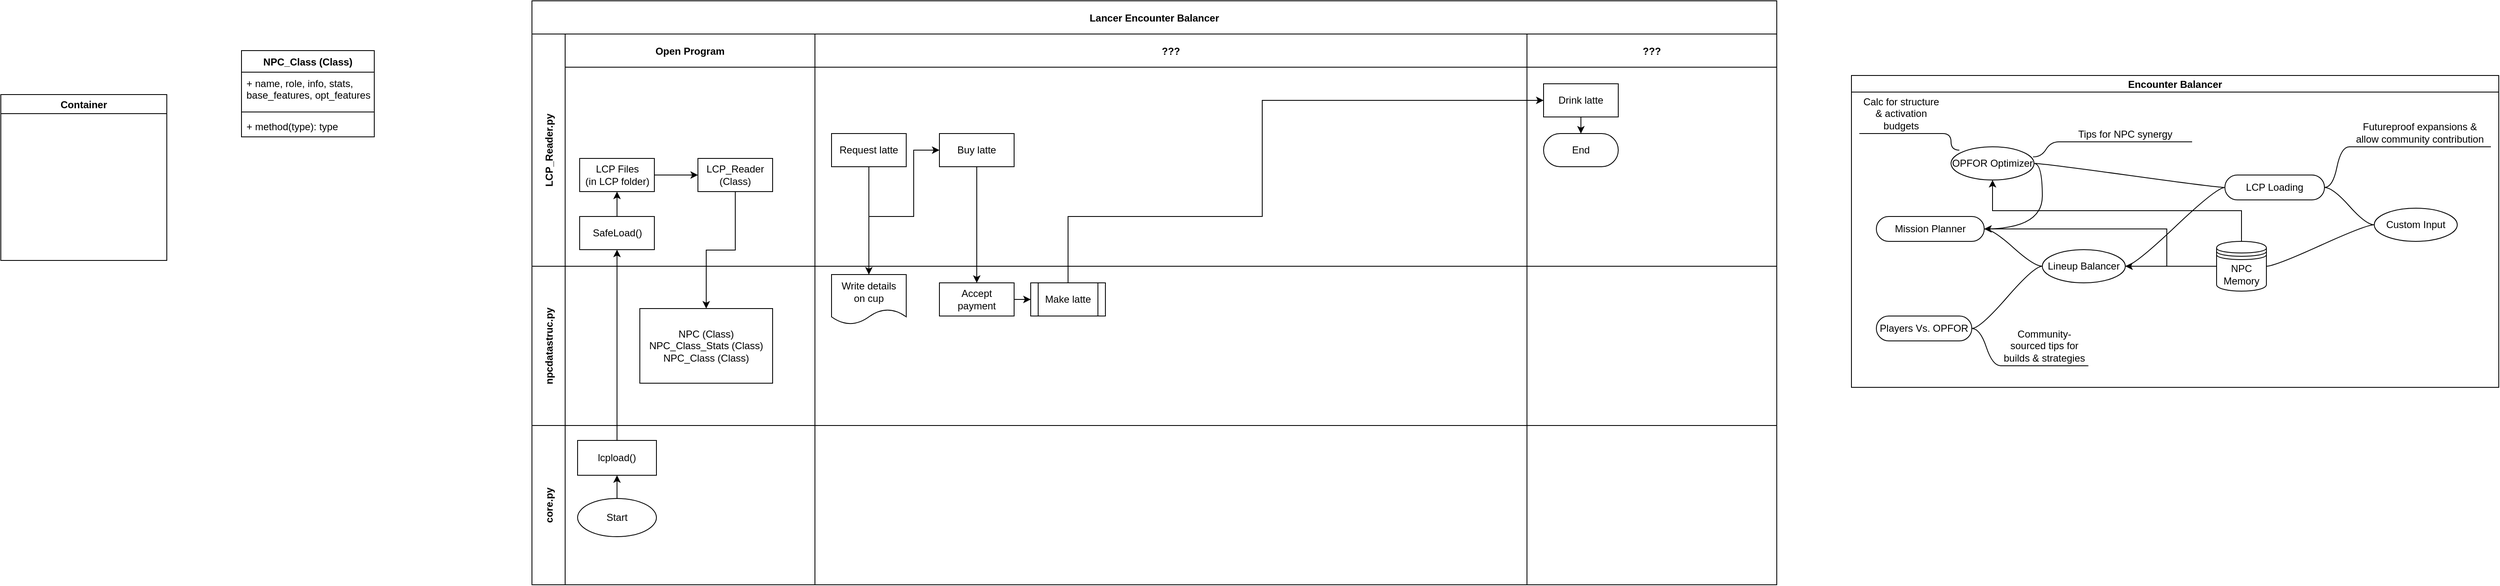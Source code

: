 <mxfile version="20.8.18" type="github">
  <diagram id="kgpKYQtTHZ0yAKxKKP6v" name="Page-1">
    <mxGraphModel dx="2887" dy="887" grid="1" gridSize="10" guides="1" tooltips="1" connect="1" arrows="1" fold="1" page="0" pageScale="1" pageWidth="850" pageHeight="1100" math="0" shadow="0">
      <root>
        <mxCell id="0" />
        <mxCell id="1" parent="0" />
        <mxCell id="3nuBFxr9cyL0pnOWT2aG-1" value="Lancer Encounter Balancer" style="shape=table;childLayout=tableLayout;startSize=40;collapsible=0;recursiveResize=0;expand=0;fillColor=none;fontStyle=1;movable=1;resizable=1;rotatable=1;deletable=1;editable=1;locked=0;connectable=1;swimlaneLine=1;" parent="1" vertex="1">
          <mxGeometry x="-400" y="70" width="1500" height="704" as="geometry" />
        </mxCell>
        <mxCell id="3nuBFxr9cyL0pnOWT2aG-3" value="LCP_Reader.py" style="shape=tableRow;horizontal=0;swimlaneHead=0;swimlaneBody=0;top=0;left=0;bottom=0;right=0;fillColor=none;points=[[0,0.5],[1,0.5]];portConstraint=eastwest;startSize=40;collapsible=0;recursiveResize=0;expand=0;fontStyle=1;" parent="3nuBFxr9cyL0pnOWT2aG-1" vertex="1">
          <mxGeometry y="40" width="1500" height="280" as="geometry" />
        </mxCell>
        <mxCell id="3nuBFxr9cyL0pnOWT2aG-4" value="Open Program" style="swimlane;swimlaneHead=0;swimlaneBody=0;connectable=0;fillColor=none;startSize=40;collapsible=0;recursiveResize=0;expand=0;fontStyle=1;" parent="3nuBFxr9cyL0pnOWT2aG-3" vertex="1">
          <mxGeometry x="40" width="301" height="280" as="geometry">
            <mxRectangle width="301" height="280" as="alternateBounds" />
          </mxGeometry>
        </mxCell>
        <mxCell id="1lE7GIozRxNQ1V0Ag_0a-18" value="" style="edgeStyle=orthogonalEdgeStyle;rounded=0;orthogonalLoop=1;jettySize=auto;html=1;" edge="1" parent="3nuBFxr9cyL0pnOWT2aG-4" source="3nuBFxr9cyL0pnOWT2aG-7" target="1lE7GIozRxNQ1V0Ag_0a-17">
          <mxGeometry relative="1" as="geometry" />
        </mxCell>
        <mxCell id="3nuBFxr9cyL0pnOWT2aG-7" value="SafeLoad()" style="rounded=0;whiteSpace=wrap;html=1;" parent="3nuBFxr9cyL0pnOWT2aG-4" vertex="1">
          <mxGeometry x="17.5" y="220" width="90" height="40" as="geometry" />
        </mxCell>
        <mxCell id="1lE7GIozRxNQ1V0Ag_0a-22" value="" style="edgeStyle=orthogonalEdgeStyle;rounded=0;orthogonalLoop=1;jettySize=auto;html=1;" edge="1" parent="3nuBFxr9cyL0pnOWT2aG-4" source="1lE7GIozRxNQ1V0Ag_0a-17" target="1lE7GIozRxNQ1V0Ag_0a-21">
          <mxGeometry relative="1" as="geometry" />
        </mxCell>
        <mxCell id="1lE7GIozRxNQ1V0Ag_0a-17" value="&lt;div&gt;LCP Files&lt;/div&gt;&lt;div&gt;(in LCP folder)&lt;br&gt;&lt;/div&gt;" style="rounded=0;whiteSpace=wrap;html=1;" vertex="1" parent="3nuBFxr9cyL0pnOWT2aG-4">
          <mxGeometry x="17.5" y="150" width="90" height="40" as="geometry" />
        </mxCell>
        <mxCell id="1lE7GIozRxNQ1V0Ag_0a-21" value="&lt;div&gt;LCP_Reader&lt;/div&gt;&lt;div&gt;(Class)&lt;br&gt;&lt;/div&gt;" style="rounded=0;whiteSpace=wrap;html=1;" vertex="1" parent="3nuBFxr9cyL0pnOWT2aG-4">
          <mxGeometry x="160" y="150" width="90" height="40" as="geometry" />
        </mxCell>
        <mxCell id="3nuBFxr9cyL0pnOWT2aG-8" value="???" style="swimlane;swimlaneHead=0;swimlaneBody=0;connectable=0;fillColor=none;startSize=40;collapsible=0;recursiveResize=0;expand=0;fontStyle=1;" parent="3nuBFxr9cyL0pnOWT2aG-3" vertex="1">
          <mxGeometry x="341" width="858" height="280" as="geometry">
            <mxRectangle width="858" height="280" as="alternateBounds" />
          </mxGeometry>
        </mxCell>
        <mxCell id="3nuBFxr9cyL0pnOWT2aG-9" value="Request latte" style="rounded=0;whiteSpace=wrap;html=1;" parent="3nuBFxr9cyL0pnOWT2aG-8" vertex="1">
          <mxGeometry x="20" y="120" width="90" height="40" as="geometry" />
        </mxCell>
        <mxCell id="3nuBFxr9cyL0pnOWT2aG-10" value="Buy latte" style="rounded=0;whiteSpace=wrap;html=1;" parent="3nuBFxr9cyL0pnOWT2aG-8" vertex="1">
          <mxGeometry x="150" y="120" width="90" height="40" as="geometry" />
        </mxCell>
        <mxCell id="3nuBFxr9cyL0pnOWT2aG-11" value="???" style="swimlane;swimlaneHead=0;swimlaneBody=0;connectable=0;fillColor=none;startSize=40;collapsible=0;recursiveResize=0;expand=0;fontStyle=1;" parent="3nuBFxr9cyL0pnOWT2aG-3" vertex="1">
          <mxGeometry x="1199" width="301" height="280" as="geometry">
            <mxRectangle width="301" height="280" as="alternateBounds" />
          </mxGeometry>
        </mxCell>
        <mxCell id="3nuBFxr9cyL0pnOWT2aG-12" style="edgeStyle=orthogonalEdgeStyle;rounded=0;orthogonalLoop=1;jettySize=auto;html=1;" parent="3nuBFxr9cyL0pnOWT2aG-11" source="3nuBFxr9cyL0pnOWT2aG-13" target="3nuBFxr9cyL0pnOWT2aG-14" edge="1">
          <mxGeometry relative="1" as="geometry" />
        </mxCell>
        <mxCell id="3nuBFxr9cyL0pnOWT2aG-13" value="Drink latte" style="rounded=0;whiteSpace=wrap;html=1;" parent="3nuBFxr9cyL0pnOWT2aG-11" vertex="1">
          <mxGeometry x="20" y="60" width="90" height="40" as="geometry" />
        </mxCell>
        <mxCell id="3nuBFxr9cyL0pnOWT2aG-14" value="End" style="rounded=1;whiteSpace=wrap;html=1;arcSize=50;" parent="3nuBFxr9cyL0pnOWT2aG-11" vertex="1">
          <mxGeometry x="20" y="120" width="90" height="40" as="geometry" />
        </mxCell>
        <mxCell id="3nuBFxr9cyL0pnOWT2aG-25" value="" style="edgeStyle=orthogonalEdgeStyle;rounded=0;orthogonalLoop=1;jettySize=auto;html=1;" parent="3nuBFxr9cyL0pnOWT2aG-1" source="3nuBFxr9cyL0pnOWT2aG-9" target="3nuBFxr9cyL0pnOWT2aG-21" edge="1">
          <mxGeometry relative="1" as="geometry" />
        </mxCell>
        <mxCell id="3nuBFxr9cyL0pnOWT2aG-26" value="" style="edgeStyle=orthogonalEdgeStyle;rounded=0;orthogonalLoop=1;jettySize=auto;html=1;" parent="3nuBFxr9cyL0pnOWT2aG-1" source="3nuBFxr9cyL0pnOWT2aG-21" target="3nuBFxr9cyL0pnOWT2aG-10" edge="1">
          <mxGeometry relative="1" as="geometry">
            <Array as="points">
              <mxPoint x="406" y="260" />
              <mxPoint x="460" y="260" />
              <mxPoint x="460" y="180" />
            </Array>
          </mxGeometry>
        </mxCell>
        <mxCell id="3nuBFxr9cyL0pnOWT2aG-27" value="" style="edgeStyle=orthogonalEdgeStyle;rounded=0;orthogonalLoop=1;jettySize=auto;html=1;" parent="3nuBFxr9cyL0pnOWT2aG-1" source="3nuBFxr9cyL0pnOWT2aG-10" target="3nuBFxr9cyL0pnOWT2aG-20" edge="1">
          <mxGeometry relative="1" as="geometry" />
        </mxCell>
        <mxCell id="3nuBFxr9cyL0pnOWT2aG-28" style="edgeStyle=orthogonalEdgeStyle;rounded=0;orthogonalLoop=1;jettySize=auto;html=1;" parent="3nuBFxr9cyL0pnOWT2aG-1" source="3nuBFxr9cyL0pnOWT2aG-22" target="3nuBFxr9cyL0pnOWT2aG-13" edge="1">
          <mxGeometry relative="1" as="geometry">
            <Array as="points">
              <mxPoint x="646" y="260" />
              <mxPoint x="880" y="260" />
              <mxPoint x="880" y="120" />
            </Array>
          </mxGeometry>
        </mxCell>
        <mxCell id="3nuBFxr9cyL0pnOWT2aG-15" value="npcdatastruc.py" style="shape=tableRow;horizontal=0;swimlaneHead=0;swimlaneBody=0;top=0;left=0;bottom=0;right=0;fillColor=none;points=[[0,0.5],[1,0.5]];portConstraint=eastwest;startSize=40;collapsible=0;recursiveResize=0;expand=0;fontStyle=1;" parent="3nuBFxr9cyL0pnOWT2aG-1" vertex="1">
          <mxGeometry y="320" width="1500" height="192" as="geometry" />
        </mxCell>
        <mxCell id="3nuBFxr9cyL0pnOWT2aG-16" value="" style="swimlane;swimlaneHead=0;swimlaneBody=0;connectable=0;fillColor=none;startSize=0;collapsible=0;recursiveResize=0;expand=0;fontStyle=1;" parent="3nuBFxr9cyL0pnOWT2aG-15" vertex="1">
          <mxGeometry x="40" width="301" height="192" as="geometry">
            <mxRectangle width="301" height="192" as="alternateBounds" />
          </mxGeometry>
        </mxCell>
        <mxCell id="1lE7GIozRxNQ1V0Ag_0a-23" value="&lt;div&gt;NPC (Class)&lt;/div&gt;&lt;div&gt;NPC_Class_Stats (Class)&lt;/div&gt;&lt;div&gt;NPC_Class (Class)&lt;br&gt;&lt;/div&gt;" style="rounded=0;whiteSpace=wrap;html=1;" vertex="1" parent="3nuBFxr9cyL0pnOWT2aG-16">
          <mxGeometry x="90" y="51" width="160" height="90" as="geometry" />
        </mxCell>
        <mxCell id="3nuBFxr9cyL0pnOWT2aG-18" value="" style="swimlane;swimlaneHead=0;swimlaneBody=0;connectable=0;fillColor=none;startSize=0;collapsible=0;recursiveResize=0;expand=0;fontStyle=1;strokeColor=default;" parent="3nuBFxr9cyL0pnOWT2aG-15" vertex="1">
          <mxGeometry x="341" width="858" height="192" as="geometry">
            <mxRectangle width="858" height="192" as="alternateBounds" />
          </mxGeometry>
        </mxCell>
        <mxCell id="3nuBFxr9cyL0pnOWT2aG-19" value="" style="edgeStyle=orthogonalEdgeStyle;rounded=0;orthogonalLoop=1;jettySize=auto;html=1;" parent="3nuBFxr9cyL0pnOWT2aG-18" source="3nuBFxr9cyL0pnOWT2aG-20" target="3nuBFxr9cyL0pnOWT2aG-22" edge="1">
          <mxGeometry relative="1" as="geometry" />
        </mxCell>
        <mxCell id="3nuBFxr9cyL0pnOWT2aG-20" value="Accept&lt;br&gt;payment" style="rounded=0;whiteSpace=wrap;html=1;" parent="3nuBFxr9cyL0pnOWT2aG-18" vertex="1">
          <mxGeometry x="150" y="20" width="90" height="40" as="geometry" />
        </mxCell>
        <mxCell id="3nuBFxr9cyL0pnOWT2aG-21" value="Write details&lt;br&gt;on cup" style="shape=document;whiteSpace=wrap;html=1;boundedLbl=1;" parent="3nuBFxr9cyL0pnOWT2aG-18" vertex="1">
          <mxGeometry x="20" y="10" width="90" height="60" as="geometry" />
        </mxCell>
        <mxCell id="3nuBFxr9cyL0pnOWT2aG-22" value="Make latte" style="shape=process;whiteSpace=wrap;html=1;backgroundOutline=1;" parent="3nuBFxr9cyL0pnOWT2aG-18" vertex="1">
          <mxGeometry x="260" y="20" width="90" height="40" as="geometry" />
        </mxCell>
        <mxCell id="3nuBFxr9cyL0pnOWT2aG-23" value="" style="swimlane;swimlaneHead=0;swimlaneBody=0;connectable=0;fillColor=none;startSize=0;collapsible=0;recursiveResize=0;expand=0;fontStyle=1;" parent="3nuBFxr9cyL0pnOWT2aG-15" vertex="1">
          <mxGeometry x="1199" width="301" height="192" as="geometry">
            <mxRectangle width="301" height="192" as="alternateBounds" />
          </mxGeometry>
        </mxCell>
        <mxCell id="1lE7GIozRxNQ1V0Ag_0a-4" value="core.py" style="shape=tableRow;horizontal=0;swimlaneHead=0;swimlaneBody=0;top=0;left=0;bottom=0;right=0;fillColor=none;points=[[0,0.5],[1,0.5]];portConstraint=eastwest;startSize=40;collapsible=0;recursiveResize=0;expand=0;fontStyle=1;" vertex="1" parent="3nuBFxr9cyL0pnOWT2aG-1">
          <mxGeometry y="512" width="1500" height="192" as="geometry" />
        </mxCell>
        <mxCell id="1lE7GIozRxNQ1V0Ag_0a-5" style="swimlane;swimlaneHead=0;swimlaneBody=0;connectable=0;fillColor=none;startSize=0;collapsible=0;recursiveResize=0;expand=0;fontStyle=1;" vertex="1" parent="1lE7GIozRxNQ1V0Ag_0a-4">
          <mxGeometry x="40" width="301" height="192" as="geometry">
            <mxRectangle width="301" height="192" as="alternateBounds" />
          </mxGeometry>
        </mxCell>
        <mxCell id="1lE7GIozRxNQ1V0Ag_0a-14" value="" style="edgeStyle=orthogonalEdgeStyle;rounded=0;orthogonalLoop=1;jettySize=auto;html=1;entryX=0.5;entryY=1;entryDx=0;entryDy=0;" edge="1" parent="1lE7GIozRxNQ1V0Ag_0a-5" source="1lE7GIozRxNQ1V0Ag_0a-12" target="1lE7GIozRxNQ1V0Ag_0a-13">
          <mxGeometry relative="1" as="geometry" />
        </mxCell>
        <mxCell id="1lE7GIozRxNQ1V0Ag_0a-12" value="Start" style="ellipse;whiteSpace=wrap;html=1;strokeColor=default;" vertex="1" parent="1lE7GIozRxNQ1V0Ag_0a-5">
          <mxGeometry x="15" y="88" width="95" height="46" as="geometry" />
        </mxCell>
        <mxCell id="1lE7GIozRxNQ1V0Ag_0a-13" value="lcpload()" style="rounded=0;whiteSpace=wrap;html=1;strokeColor=default;" vertex="1" parent="1lE7GIozRxNQ1V0Ag_0a-5">
          <mxGeometry x="15" y="18" width="95" height="42" as="geometry" />
        </mxCell>
        <mxCell id="1lE7GIozRxNQ1V0Ag_0a-6" style="swimlane;swimlaneHead=0;swimlaneBody=0;connectable=0;fillColor=none;startSize=0;collapsible=0;recursiveResize=0;expand=0;fontStyle=1;strokeColor=default;" vertex="1" parent="1lE7GIozRxNQ1V0Ag_0a-4">
          <mxGeometry x="341" width="858" height="192" as="geometry">
            <mxRectangle width="858" height="192" as="alternateBounds" />
          </mxGeometry>
        </mxCell>
        <mxCell id="1lE7GIozRxNQ1V0Ag_0a-7" style="swimlane;swimlaneHead=0;swimlaneBody=0;connectable=0;fillColor=none;startSize=0;collapsible=0;recursiveResize=0;expand=0;fontStyle=1;" vertex="1" parent="1lE7GIozRxNQ1V0Ag_0a-4">
          <mxGeometry x="1199" width="301" height="192" as="geometry">
            <mxRectangle width="301" height="192" as="alternateBounds" />
          </mxGeometry>
        </mxCell>
        <mxCell id="1lE7GIozRxNQ1V0Ag_0a-16" value="" style="edgeStyle=orthogonalEdgeStyle;rounded=0;orthogonalLoop=1;jettySize=auto;html=1;entryX=0.5;entryY=1;entryDx=0;entryDy=0;" edge="1" parent="3nuBFxr9cyL0pnOWT2aG-1" source="1lE7GIozRxNQ1V0Ag_0a-13" target="3nuBFxr9cyL0pnOWT2aG-7">
          <mxGeometry relative="1" as="geometry">
            <mxPoint x="102.5" y="459" as="targetPoint" />
          </mxGeometry>
        </mxCell>
        <mxCell id="1lE7GIozRxNQ1V0Ag_0a-24" value="" style="edgeStyle=orthogonalEdgeStyle;rounded=0;orthogonalLoop=1;jettySize=auto;html=1;" edge="1" parent="3nuBFxr9cyL0pnOWT2aG-1" source="1lE7GIozRxNQ1V0Ag_0a-21" target="1lE7GIozRxNQ1V0Ag_0a-23">
          <mxGeometry relative="1" as="geometry" />
        </mxCell>
        <mxCell id="1lE7GIozRxNQ1V0Ag_0a-29" value="Container" style="swimlane;strokeColor=default;" vertex="1" parent="1">
          <mxGeometry x="-1040" y="183" width="200" height="200" as="geometry" />
        </mxCell>
        <mxCell id="1lE7GIozRxNQ1V0Ag_0a-25" value="NPC_Class (Class)" style="swimlane;fontStyle=1;align=center;verticalAlign=top;childLayout=stackLayout;horizontal=1;startSize=26;horizontalStack=0;resizeParent=1;resizeParentMax=0;resizeLast=0;collapsible=1;marginBottom=0;strokeColor=default;" vertex="1" parent="1">
          <mxGeometry x="-750" y="130" width="160" height="104" as="geometry">
            <mxRectangle x="-750" y="130" width="150" height="30" as="alternateBounds" />
          </mxGeometry>
        </mxCell>
        <mxCell id="1lE7GIozRxNQ1V0Ag_0a-26" value="+ name, role, info, stats,&#xa;base_features, opt_features" style="text;strokeColor=none;fillColor=none;align=left;verticalAlign=top;spacingLeft=4;spacingRight=4;overflow=hidden;rotatable=0;points=[[0,0.5],[1,0.5]];portConstraint=eastwest;" vertex="1" parent="1lE7GIozRxNQ1V0Ag_0a-25">
          <mxGeometry y="26" width="160" height="44" as="geometry" />
        </mxCell>
        <mxCell id="1lE7GIozRxNQ1V0Ag_0a-27" value="" style="line;strokeWidth=1;fillColor=none;align=left;verticalAlign=middle;spacingTop=-1;spacingLeft=3;spacingRight=3;rotatable=0;labelPosition=right;points=[];portConstraint=eastwest;strokeColor=inherit;" vertex="1" parent="1lE7GIozRxNQ1V0Ag_0a-25">
          <mxGeometry y="70" width="160" height="8" as="geometry" />
        </mxCell>
        <mxCell id="1lE7GIozRxNQ1V0Ag_0a-28" value="+ method(type): type" style="text;strokeColor=none;fillColor=none;align=left;verticalAlign=top;spacingLeft=4;spacingRight=4;overflow=hidden;rotatable=0;points=[[0,0.5],[1,0.5]];portConstraint=eastwest;" vertex="1" parent="1lE7GIozRxNQ1V0Ag_0a-25">
          <mxGeometry y="78" width="160" height="26" as="geometry" />
        </mxCell>
        <mxCell id="1lE7GIozRxNQ1V0Ag_0a-31" value="Encounter Balancer" style="swimlane;startSize=20;horizontal=1;containerType=tree;strokeColor=default;" vertex="1" parent="1">
          <mxGeometry x="1190" y="160" width="780" height="376" as="geometry" />
        </mxCell>
        <mxCell id="1lE7GIozRxNQ1V0Ag_0a-71" style="edgeStyle=entityRelationEdgeStyle;rounded=0;orthogonalLoop=1;jettySize=auto;html=1;startArrow=none;endArrow=none;segment=10;curved=1;sourcePerimeterSpacing=0;targetPerimeterSpacing=0;" edge="1" parent="1lE7GIozRxNQ1V0Ag_0a-31" source="1lE7GIozRxNQ1V0Ag_0a-36" target="1lE7GIozRxNQ1V0Ag_0a-70">
          <mxGeometry relative="1" as="geometry" />
        </mxCell>
        <mxCell id="1lE7GIozRxNQ1V0Ag_0a-36" value="Custom Input" style="ellipse;whiteSpace=wrap;html=1;align=center;treeFolding=1;treeMoving=1;newEdgeStyle={&quot;edgeStyle&quot;:&quot;entityRelationEdgeStyle&quot;,&quot;startArrow&quot;:&quot;none&quot;,&quot;endArrow&quot;:&quot;none&quot;,&quot;segment&quot;:10,&quot;curved&quot;:1,&quot;sourcePerimeterSpacing&quot;:0,&quot;targetPerimeterSpacing&quot;:0};strokeColor=default;" vertex="1" parent="1lE7GIozRxNQ1V0Ag_0a-31">
          <mxGeometry x="630" y="160" width="100" height="40" as="geometry" />
        </mxCell>
        <mxCell id="1lE7GIozRxNQ1V0Ag_0a-47" value="LCP Loading" style="whiteSpace=wrap;html=1;rounded=1;arcSize=50;align=center;verticalAlign=middle;strokeWidth=1;autosize=1;spacing=4;treeFolding=1;treeMoving=1;newEdgeStyle={&quot;edgeStyle&quot;:&quot;entityRelationEdgeStyle&quot;,&quot;startArrow&quot;:&quot;none&quot;,&quot;endArrow&quot;:&quot;none&quot;,&quot;segment&quot;:10,&quot;curved&quot;:1,&quot;sourcePerimeterSpacing&quot;:0,&quot;targetPerimeterSpacing&quot;:0};strokeColor=default;" vertex="1" parent="1lE7GIozRxNQ1V0Ag_0a-31">
          <mxGeometry x="450" y="120" width="120" height="30" as="geometry" />
        </mxCell>
        <mxCell id="1lE7GIozRxNQ1V0Ag_0a-48" value="" style="edgeStyle=entityRelationEdgeStyle;startArrow=none;endArrow=none;segment=10;curved=1;sourcePerimeterSpacing=0;targetPerimeterSpacing=0;rounded=0;" edge="1" target="1lE7GIozRxNQ1V0Ag_0a-47" parent="1lE7GIozRxNQ1V0Ag_0a-31" source="1lE7GIozRxNQ1V0Ag_0a-36">
          <mxGeometry relative="1" as="geometry">
            <mxPoint x="510" y="35" as="sourcePoint" />
          </mxGeometry>
        </mxCell>
        <mxCell id="1lE7GIozRxNQ1V0Ag_0a-63" style="edgeStyle=entityRelationEdgeStyle;rounded=0;orthogonalLoop=1;jettySize=auto;html=1;startArrow=none;endArrow=none;segment=10;curved=1;sourcePerimeterSpacing=0;targetPerimeterSpacing=0;exitX=1;exitY=0.5;exitDx=0;exitDy=0;" edge="1" parent="1lE7GIozRxNQ1V0Ag_0a-31" source="1lE7GIozRxNQ1V0Ag_0a-49" target="1lE7GIozRxNQ1V0Ag_0a-47">
          <mxGeometry relative="1" as="geometry" />
        </mxCell>
        <mxCell id="1lE7GIozRxNQ1V0Ag_0a-49" value="OPFOR Optimizer" style="ellipse;whiteSpace=wrap;html=1;align=center;newEdgeStyle={&quot;edgeStyle&quot;:&quot;entityRelationEdgeStyle&quot;,&quot;startArrow&quot;:&quot;none&quot;,&quot;endArrow&quot;:&quot;none&quot;,&quot;segment&quot;:10,&quot;curved&quot;:1,&quot;sourcePerimeterSpacing&quot;:0,&quot;targetPerimeterSpacing&quot;:0};treeFolding=1;treeMoving=1;strokeColor=default;" vertex="1" parent="1lE7GIozRxNQ1V0Ag_0a-31">
          <mxGeometry x="120" y="86" width="100" height="40" as="geometry" />
        </mxCell>
        <mxCell id="1lE7GIozRxNQ1V0Ag_0a-62" style="edgeStyle=entityRelationEdgeStyle;rounded=0;orthogonalLoop=1;jettySize=auto;html=1;startArrow=none;endArrow=none;segment=10;curved=1;sourcePerimeterSpacing=0;targetPerimeterSpacing=0;exitX=1;exitY=0.5;exitDx=0;exitDy=0;" edge="1" parent="1lE7GIozRxNQ1V0Ag_0a-31" source="1lE7GIozRxNQ1V0Ag_0a-50" target="1lE7GIozRxNQ1V0Ag_0a-47">
          <mxGeometry relative="1" as="geometry" />
        </mxCell>
        <mxCell id="1lE7GIozRxNQ1V0Ag_0a-50" value="Lineup Balancer" style="ellipse;whiteSpace=wrap;html=1;align=center;newEdgeStyle={&quot;edgeStyle&quot;:&quot;entityRelationEdgeStyle&quot;,&quot;startArrow&quot;:&quot;none&quot;,&quot;endArrow&quot;:&quot;none&quot;,&quot;segment&quot;:10,&quot;curved&quot;:1,&quot;sourcePerimeterSpacing&quot;:0,&quot;targetPerimeterSpacing&quot;:0};treeFolding=1;treeMoving=1;strokeColor=default;" vertex="1" parent="1lE7GIozRxNQ1V0Ag_0a-31">
          <mxGeometry x="230" y="210" width="100" height="40" as="geometry" />
        </mxCell>
        <mxCell id="1lE7GIozRxNQ1V0Ag_0a-51" value="&lt;div&gt;Tips for NPC synergy&lt;/div&gt;" style="whiteSpace=wrap;html=1;shape=partialRectangle;top=0;left=0;bottom=1;right=0;points=[[0,1],[1,1]];fillColor=none;align=center;verticalAlign=bottom;routingCenterY=0.5;snapToPoint=1;recursiveResize=0;autosize=1;treeFolding=1;treeMoving=1;newEdgeStyle={&quot;edgeStyle&quot;:&quot;entityRelationEdgeStyle&quot;,&quot;startArrow&quot;:&quot;none&quot;,&quot;endArrow&quot;:&quot;none&quot;,&quot;segment&quot;:10,&quot;curved&quot;:1,&quot;sourcePerimeterSpacing&quot;:0,&quot;targetPerimeterSpacing&quot;:0};strokeColor=default;" vertex="1" parent="1lE7GIozRxNQ1V0Ag_0a-31">
          <mxGeometry x="250" y="50" width="160" height="30" as="geometry" />
        </mxCell>
        <mxCell id="1lE7GIozRxNQ1V0Ag_0a-52" value="" style="edgeStyle=entityRelationEdgeStyle;startArrow=none;endArrow=none;segment=10;curved=1;sourcePerimeterSpacing=0;targetPerimeterSpacing=0;rounded=0;exitX=0.989;exitY=0.304;exitDx=0;exitDy=0;exitPerimeter=0;" edge="1" target="1lE7GIozRxNQ1V0Ag_0a-51" parent="1lE7GIozRxNQ1V0Ag_0a-31" source="1lE7GIozRxNQ1V0Ag_0a-49">
          <mxGeometry relative="1" as="geometry">
            <mxPoint x="300" y="170" as="sourcePoint" />
          </mxGeometry>
        </mxCell>
        <mxCell id="1lE7GIozRxNQ1V0Ag_0a-53" value="Calc for structure &amp;amp; activation budgets" style="whiteSpace=wrap;html=1;shape=partialRectangle;top=0;left=0;bottom=1;right=0;points=[[0,1],[1,1]];fillColor=none;align=center;verticalAlign=bottom;routingCenterY=0.5;snapToPoint=1;recursiveResize=0;autosize=1;treeFolding=1;treeMoving=1;newEdgeStyle={&quot;edgeStyle&quot;:&quot;entityRelationEdgeStyle&quot;,&quot;startArrow&quot;:&quot;none&quot;,&quot;endArrow&quot;:&quot;none&quot;,&quot;segment&quot;:10,&quot;curved&quot;:1,&quot;sourcePerimeterSpacing&quot;:0,&quot;targetPerimeterSpacing&quot;:0};strokeColor=default;" vertex="1" parent="1lE7GIozRxNQ1V0Ag_0a-31">
          <mxGeometry x="10" y="40" width="100" height="30" as="geometry" />
        </mxCell>
        <mxCell id="1lE7GIozRxNQ1V0Ag_0a-54" value="" style="edgeStyle=entityRelationEdgeStyle;startArrow=none;endArrow=none;segment=10;curved=1;sourcePerimeterSpacing=0;targetPerimeterSpacing=0;rounded=0;exitX=0.1;exitY=0.1;exitDx=0;exitDy=0;exitPerimeter=0;" edge="1" target="1lE7GIozRxNQ1V0Ag_0a-53" parent="1lE7GIozRxNQ1V0Ag_0a-31" source="1lE7GIozRxNQ1V0Ag_0a-49">
          <mxGeometry relative="1" as="geometry">
            <mxPoint x="250" y="190" as="sourcePoint" />
          </mxGeometry>
        </mxCell>
        <mxCell id="1lE7GIozRxNQ1V0Ag_0a-57" value="Players Vs. OPFOR" style="whiteSpace=wrap;html=1;rounded=1;arcSize=50;align=center;verticalAlign=middle;strokeWidth=1;autosize=1;spacing=4;treeFolding=1;treeMoving=1;newEdgeStyle={&quot;edgeStyle&quot;:&quot;entityRelationEdgeStyle&quot;,&quot;startArrow&quot;:&quot;none&quot;,&quot;endArrow&quot;:&quot;none&quot;,&quot;segment&quot;:10,&quot;curved&quot;:1,&quot;sourcePerimeterSpacing&quot;:0,&quot;targetPerimeterSpacing&quot;:0};strokeColor=default;" vertex="1" parent="1lE7GIozRxNQ1V0Ag_0a-31">
          <mxGeometry x="30" y="290" width="115" height="30" as="geometry" />
        </mxCell>
        <mxCell id="1lE7GIozRxNQ1V0Ag_0a-58" value="" style="edgeStyle=entityRelationEdgeStyle;startArrow=none;endArrow=none;segment=10;curved=1;sourcePerimeterSpacing=0;targetPerimeterSpacing=0;rounded=0;exitX=0;exitY=0.5;exitDx=0;exitDy=0;" edge="1" target="1lE7GIozRxNQ1V0Ag_0a-57" parent="1lE7GIozRxNQ1V0Ag_0a-31" source="1lE7GIozRxNQ1V0Ag_0a-50">
          <mxGeometry relative="1" as="geometry">
            <mxPoint x="150" y="200" as="sourcePoint" />
          </mxGeometry>
        </mxCell>
        <mxCell id="1lE7GIozRxNQ1V0Ag_0a-59" value="Futureproof expansions &amp;amp; allow community contribution" style="whiteSpace=wrap;html=1;shape=partialRectangle;top=0;left=0;bottom=1;right=0;points=[[0,1],[1,1]];fillColor=none;align=center;verticalAlign=bottom;routingCenterY=0.5;snapToPoint=1;recursiveResize=0;autosize=1;treeFolding=1;treeMoving=1;newEdgeStyle={&quot;edgeStyle&quot;:&quot;entityRelationEdgeStyle&quot;,&quot;startArrow&quot;:&quot;none&quot;,&quot;endArrow&quot;:&quot;none&quot;,&quot;segment&quot;:10,&quot;curved&quot;:1,&quot;sourcePerimeterSpacing&quot;:0,&quot;targetPerimeterSpacing&quot;:0};strokeColor=default;" vertex="1" parent="1lE7GIozRxNQ1V0Ag_0a-31">
          <mxGeometry x="600" y="56" width="170" height="30" as="geometry" />
        </mxCell>
        <mxCell id="1lE7GIozRxNQ1V0Ag_0a-60" value="" style="edgeStyle=entityRelationEdgeStyle;startArrow=none;endArrow=none;segment=10;curved=1;sourcePerimeterSpacing=0;targetPerimeterSpacing=0;rounded=0;" edge="1" target="1lE7GIozRxNQ1V0Ag_0a-59" parent="1lE7GIozRxNQ1V0Ag_0a-31" source="1lE7GIozRxNQ1V0Ag_0a-47">
          <mxGeometry relative="1" as="geometry">
            <mxPoint x="370" y="210" as="sourcePoint" />
          </mxGeometry>
        </mxCell>
        <mxCell id="1lE7GIozRxNQ1V0Ag_0a-64" value="Community-sourced tips for builds &amp;amp; strategies" style="whiteSpace=wrap;html=1;shape=partialRectangle;top=0;left=0;bottom=1;right=0;points=[[0,1],[1,1]];fillColor=none;align=center;verticalAlign=bottom;routingCenterY=0.5;snapToPoint=1;recursiveResize=0;autosize=1;treeFolding=1;treeMoving=1;newEdgeStyle={&quot;edgeStyle&quot;:&quot;entityRelationEdgeStyle&quot;,&quot;startArrow&quot;:&quot;none&quot;,&quot;endArrow&quot;:&quot;none&quot;,&quot;segment&quot;:10,&quot;curved&quot;:1,&quot;sourcePerimeterSpacing&quot;:0,&quot;targetPerimeterSpacing&quot;:0};strokeColor=default;" vertex="1" parent="1lE7GIozRxNQ1V0Ag_0a-31">
          <mxGeometry x="180" y="320" width="105" height="30" as="geometry" />
        </mxCell>
        <mxCell id="1lE7GIozRxNQ1V0Ag_0a-65" value="" style="edgeStyle=entityRelationEdgeStyle;startArrow=none;endArrow=none;segment=10;curved=1;sourcePerimeterSpacing=0;targetPerimeterSpacing=0;rounded=0;" edge="1" target="1lE7GIozRxNQ1V0Ag_0a-64" parent="1lE7GIozRxNQ1V0Ag_0a-31" source="1lE7GIozRxNQ1V0Ag_0a-57">
          <mxGeometry relative="1" as="geometry">
            <mxPoint x="145" y="370" as="sourcePoint" />
          </mxGeometry>
        </mxCell>
        <mxCell id="1lE7GIozRxNQ1V0Ag_0a-68" style="edgeStyle=entityRelationEdgeStyle;rounded=0;orthogonalLoop=1;jettySize=auto;html=1;startArrow=none;endArrow=none;segment=10;curved=1;sourcePerimeterSpacing=0;targetPerimeterSpacing=0;exitX=1;exitY=0.5;exitDx=0;exitDy=0;" edge="1" parent="1lE7GIozRxNQ1V0Ag_0a-31" source="1lE7GIozRxNQ1V0Ag_0a-66" target="1lE7GIozRxNQ1V0Ag_0a-50">
          <mxGeometry relative="1" as="geometry" />
        </mxCell>
        <mxCell id="1lE7GIozRxNQ1V0Ag_0a-66" value="&lt;div&gt;Mission Planner&lt;/div&gt;" style="whiteSpace=wrap;html=1;rounded=1;arcSize=50;align=center;verticalAlign=middle;strokeWidth=1;autosize=1;spacing=4;treeFolding=1;treeMoving=1;newEdgeStyle={&quot;edgeStyle&quot;:&quot;entityRelationEdgeStyle&quot;,&quot;startArrow&quot;:&quot;none&quot;,&quot;endArrow&quot;:&quot;none&quot;,&quot;segment&quot;:10,&quot;curved&quot;:1,&quot;sourcePerimeterSpacing&quot;:0,&quot;targetPerimeterSpacing&quot;:0};strokeColor=default;" vertex="1" parent="1lE7GIozRxNQ1V0Ag_0a-31">
          <mxGeometry x="30" y="170" width="130" height="30" as="geometry" />
        </mxCell>
        <mxCell id="1lE7GIozRxNQ1V0Ag_0a-67" value="" style="edgeStyle=entityRelationEdgeStyle;startArrow=none;endArrow=none;segment=10;curved=1;sourcePerimeterSpacing=0;targetPerimeterSpacing=0;rounded=0;" edge="1" target="1lE7GIozRxNQ1V0Ag_0a-66" parent="1lE7GIozRxNQ1V0Ag_0a-31" source="1lE7GIozRxNQ1V0Ag_0a-49">
          <mxGeometry relative="1" as="geometry">
            <mxPoint x="170" y="200" as="sourcePoint" />
          </mxGeometry>
        </mxCell>
        <mxCell id="1lE7GIozRxNQ1V0Ag_0a-74" style="edgeStyle=orthogonalEdgeStyle;rounded=0;orthogonalLoop=1;jettySize=auto;html=1;exitX=0;exitY=0.5;exitDx=0;exitDy=0;" edge="1" parent="1lE7GIozRxNQ1V0Ag_0a-31" source="1lE7GIozRxNQ1V0Ag_0a-70" target="1lE7GIozRxNQ1V0Ag_0a-50">
          <mxGeometry relative="1" as="geometry" />
        </mxCell>
        <mxCell id="1lE7GIozRxNQ1V0Ag_0a-75" style="edgeStyle=orthogonalEdgeStyle;rounded=0;orthogonalLoop=1;jettySize=auto;html=1;exitX=0;exitY=0.5;exitDx=0;exitDy=0;" edge="1" parent="1lE7GIozRxNQ1V0Ag_0a-31" source="1lE7GIozRxNQ1V0Ag_0a-70" target="1lE7GIozRxNQ1V0Ag_0a-66">
          <mxGeometry relative="1" as="geometry">
            <Array as="points">
              <mxPoint x="380" y="230" />
              <mxPoint x="380" y="185" />
            </Array>
          </mxGeometry>
        </mxCell>
        <mxCell id="1lE7GIozRxNQ1V0Ag_0a-76" style="edgeStyle=orthogonalEdgeStyle;rounded=0;orthogonalLoop=1;jettySize=auto;html=1;exitX=0.5;exitY=0;exitDx=0;exitDy=0;" edge="1" parent="1lE7GIozRxNQ1V0Ag_0a-31" source="1lE7GIozRxNQ1V0Ag_0a-70" target="1lE7GIozRxNQ1V0Ag_0a-49">
          <mxGeometry relative="1" as="geometry" />
        </mxCell>
        <mxCell id="1lE7GIozRxNQ1V0Ag_0a-70" value="NPC Memory" style="shape=datastore;whiteSpace=wrap;html=1;strokeColor=default;" vertex="1" parent="1lE7GIozRxNQ1V0Ag_0a-31">
          <mxGeometry x="440" y="200" width="60" height="60" as="geometry" />
        </mxCell>
      </root>
    </mxGraphModel>
  </diagram>
</mxfile>
